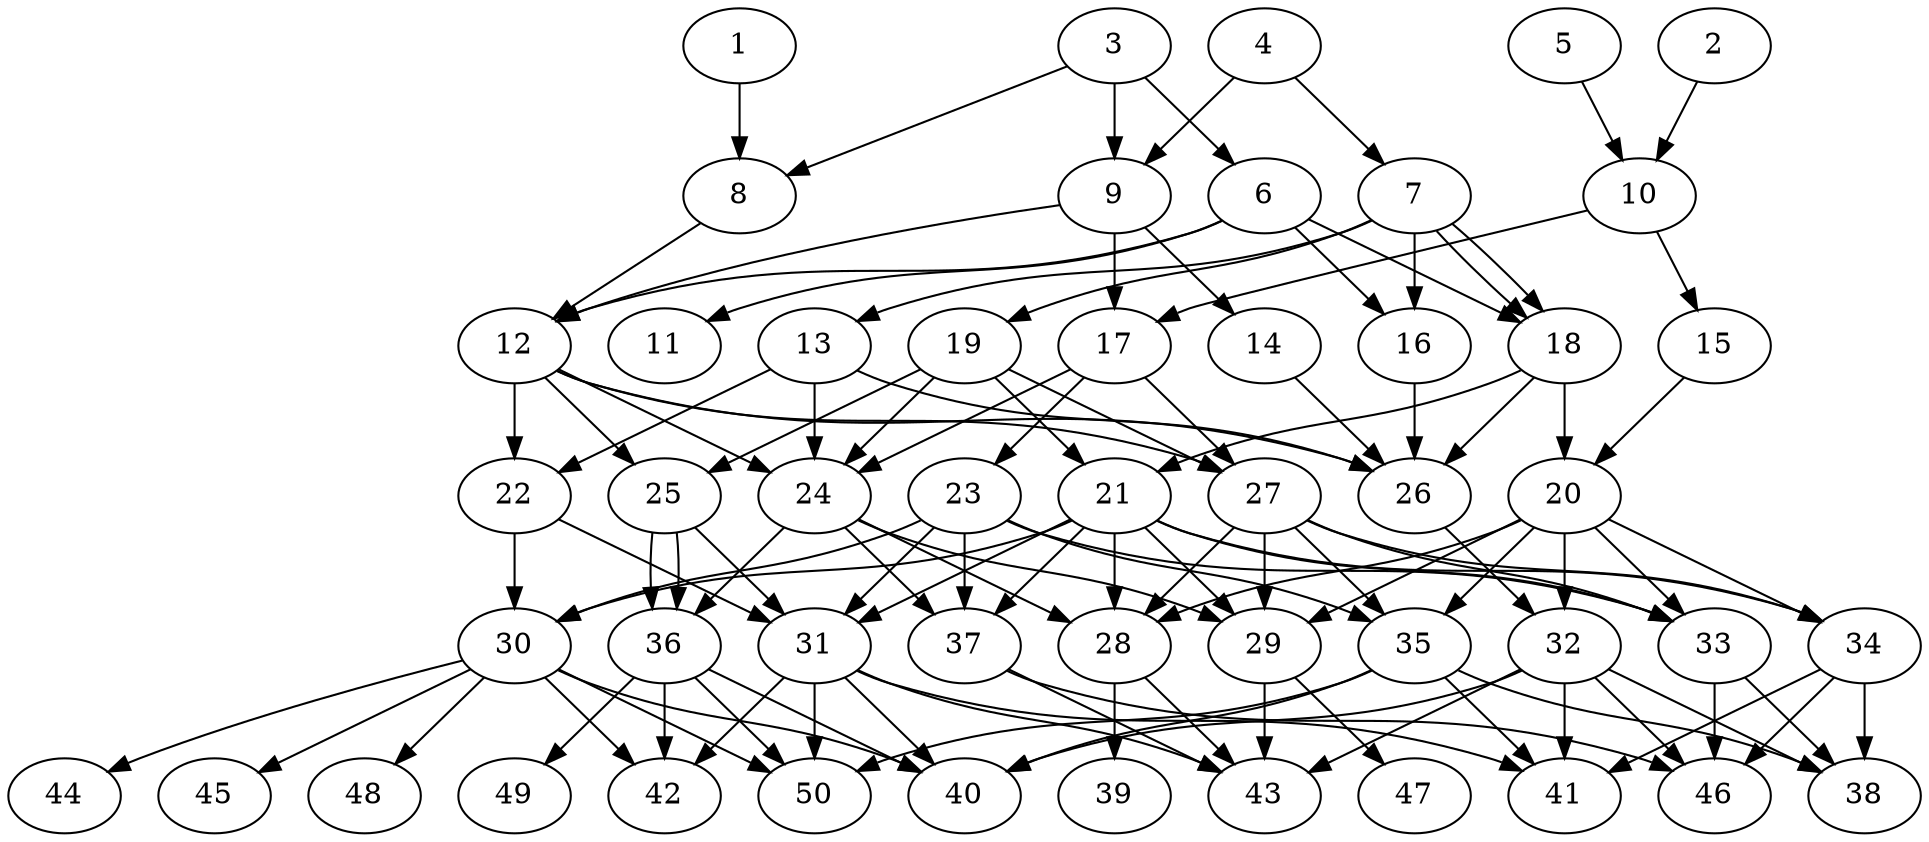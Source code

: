 // DAG automatically generated by daggen at Tue Aug  6 16:32:29 2019
// ./daggen --dot -n 50 --ccr 0.3 --fat 0.6 --regular 0.5 --density 0.5 --mindata 5242880 --maxdata 52428800 
digraph G {
  1 [size="138250240", alpha="0.03", expect_size="41475072"] 
  1 -> 8 [size ="41475072"]
  2 [size="140004693", alpha="0.02", expect_size="42001408"] 
  2 -> 10 [size ="42001408"]
  3 [size="70010880", alpha="0.01", expect_size="21003264"] 
  3 -> 6 [size ="21003264"]
  3 -> 8 [size ="21003264"]
  3 -> 9 [size ="21003264"]
  4 [size="72362667", alpha="0.07", expect_size="21708800"] 
  4 -> 7 [size ="21708800"]
  4 -> 9 [size ="21708800"]
  5 [size="23722667", alpha="0.03", expect_size="7116800"] 
  5 -> 10 [size ="7116800"]
  6 [size="157685760", alpha="0.15", expect_size="47305728"] 
  6 -> 11 [size ="47305728"]
  6 -> 12 [size ="47305728"]
  6 -> 16 [size ="47305728"]
  6 -> 18 [size ="47305728"]
  7 [size="136615253", alpha="0.15", expect_size="40984576"] 
  7 -> 13 [size ="40984576"]
  7 -> 16 [size ="40984576"]
  7 -> 18 [size ="40984576"]
  7 -> 18 [size ="40984576"]
  7 -> 19 [size ="40984576"]
  8 [size="124009813", alpha="0.01", expect_size="37202944"] 
  8 -> 12 [size ="37202944"]
  9 [size="77612373", alpha="0.03", expect_size="23283712"] 
  9 -> 12 [size ="23283712"]
  9 -> 14 [size ="23283712"]
  9 -> 17 [size ="23283712"]
  10 [size="148408320", alpha="0.14", expect_size="44522496"] 
  10 -> 15 [size ="44522496"]
  10 -> 17 [size ="44522496"]
  11 [size="120023040", alpha="0.08", expect_size="36006912"] 
  12 [size="140352853", alpha="0.17", expect_size="42105856"] 
  12 -> 22 [size ="42105856"]
  12 -> 24 [size ="42105856"]
  12 -> 25 [size ="42105856"]
  12 -> 26 [size ="42105856"]
  12 -> 27 [size ="42105856"]
  13 [size="155419307", alpha="0.07", expect_size="46625792"] 
  13 -> 22 [size ="46625792"]
  13 -> 24 [size ="46625792"]
  13 -> 26 [size ="46625792"]
  14 [size="162781867", alpha="0.08", expect_size="48834560"] 
  14 -> 26 [size ="48834560"]
  15 [size="57736533", alpha="0.14", expect_size="17320960"] 
  15 -> 20 [size ="17320960"]
  16 [size="79073280", alpha="0.16", expect_size="23721984"] 
  16 -> 26 [size ="23721984"]
  17 [size="37758293", alpha="0.19", expect_size="11327488"] 
  17 -> 23 [size ="11327488"]
  17 -> 24 [size ="11327488"]
  17 -> 27 [size ="11327488"]
  18 [size="151797760", alpha="0.01", expect_size="45539328"] 
  18 -> 20 [size ="45539328"]
  18 -> 21 [size ="45539328"]
  18 -> 26 [size ="45539328"]
  19 [size="162942293", alpha="0.03", expect_size="48882688"] 
  19 -> 21 [size ="48882688"]
  19 -> 24 [size ="48882688"]
  19 -> 25 [size ="48882688"]
  19 -> 27 [size ="48882688"]
  20 [size="26180267", alpha="0.11", expect_size="7854080"] 
  20 -> 28 [size ="7854080"]
  20 -> 29 [size ="7854080"]
  20 -> 32 [size ="7854080"]
  20 -> 33 [size ="7854080"]
  20 -> 34 [size ="7854080"]
  20 -> 35 [size ="7854080"]
  21 [size="137386667", alpha="0.15", expect_size="41216000"] 
  21 -> 28 [size ="41216000"]
  21 -> 29 [size ="41216000"]
  21 -> 30 [size ="41216000"]
  21 -> 31 [size ="41216000"]
  21 -> 33 [size ="41216000"]
  21 -> 34 [size ="41216000"]
  21 -> 37 [size ="41216000"]
  22 [size="41915733", alpha="0.15", expect_size="12574720"] 
  22 -> 30 [size ="12574720"]
  22 -> 31 [size ="12574720"]
  23 [size="173520213", alpha="0.01", expect_size="52056064"] 
  23 -> 30 [size ="52056064"]
  23 -> 31 [size ="52056064"]
  23 -> 33 [size ="52056064"]
  23 -> 35 [size ="52056064"]
  23 -> 37 [size ="52056064"]
  24 [size="70253227", alpha="0.14", expect_size="21075968"] 
  24 -> 28 [size ="21075968"]
  24 -> 29 [size ="21075968"]
  24 -> 36 [size ="21075968"]
  24 -> 37 [size ="21075968"]
  25 [size="134341973", alpha="0.07", expect_size="40302592"] 
  25 -> 31 [size ="40302592"]
  25 -> 36 [size ="40302592"]
  25 -> 36 [size ="40302592"]
  26 [size="89374720", alpha="0.19", expect_size="26812416"] 
  26 -> 32 [size ="26812416"]
  27 [size="58978987", alpha="0.06", expect_size="17693696"] 
  27 -> 28 [size ="17693696"]
  27 -> 29 [size ="17693696"]
  27 -> 33 [size ="17693696"]
  27 -> 34 [size ="17693696"]
  27 -> 35 [size ="17693696"]
  28 [size="50356907", alpha="0.06", expect_size="15107072"] 
  28 -> 39 [size ="15107072"]
  28 -> 43 [size ="15107072"]
  29 [size="55381333", alpha="0.14", expect_size="16614400"] 
  29 -> 43 [size ="16614400"]
  29 -> 47 [size ="16614400"]
  30 [size="79281493", alpha="0.19", expect_size="23784448"] 
  30 -> 40 [size ="23784448"]
  30 -> 42 [size ="23784448"]
  30 -> 44 [size ="23784448"]
  30 -> 45 [size ="23784448"]
  30 -> 48 [size ="23784448"]
  30 -> 50 [size ="23784448"]
  31 [size="169437867", alpha="0.17", expect_size="50831360"] 
  31 -> 40 [size ="50831360"]
  31 -> 41 [size ="50831360"]
  31 -> 42 [size ="50831360"]
  31 -> 43 [size ="50831360"]
  31 -> 50 [size ="50831360"]
  32 [size="132051627", alpha="0.10", expect_size="39615488"] 
  32 -> 38 [size ="39615488"]
  32 -> 40 [size ="39615488"]
  32 -> 41 [size ="39615488"]
  32 -> 43 [size ="39615488"]
  32 -> 46 [size ="39615488"]
  33 [size="89654613", alpha="0.01", expect_size="26896384"] 
  33 -> 38 [size ="26896384"]
  33 -> 46 [size ="26896384"]
  34 [size="94781440", alpha="0.10", expect_size="28434432"] 
  34 -> 38 [size ="28434432"]
  34 -> 41 [size ="28434432"]
  34 -> 46 [size ="28434432"]
  35 [size="45035520", alpha="0.04", expect_size="13510656"] 
  35 -> 38 [size ="13510656"]
  35 -> 40 [size ="13510656"]
  35 -> 41 [size ="13510656"]
  35 -> 50 [size ="13510656"]
  36 [size="103949653", alpha="0.07", expect_size="31184896"] 
  36 -> 40 [size ="31184896"]
  36 -> 42 [size ="31184896"]
  36 -> 49 [size ="31184896"]
  36 -> 50 [size ="31184896"]
  37 [size="97170773", alpha="0.12", expect_size="29151232"] 
  37 -> 43 [size ="29151232"]
  37 -> 46 [size ="29151232"]
  38 [size="143831040", alpha="0.14", expect_size="43149312"] 
  39 [size="35898027", alpha="0.14", expect_size="10769408"] 
  40 [size="148084053", alpha="0.16", expect_size="44425216"] 
  41 [size="139458560", alpha="0.12", expect_size="41837568"] 
  42 [size="112568320", alpha="0.12", expect_size="33770496"] 
  43 [size="33010347", alpha="0.12", expect_size="9903104"] 
  44 [size="38724267", alpha="0.18", expect_size="11617280"] 
  45 [size="117736107", alpha="0.20", expect_size="35320832"] 
  46 [size="153019733", alpha="0.10", expect_size="45905920"] 
  47 [size="48882347", alpha="0.06", expect_size="14664704"] 
  48 [size="140189013", alpha="0.06", expect_size="42056704"] 
  49 [size="89395200", alpha="0.10", expect_size="26818560"] 
  50 [size="41973760", alpha="0.03", expect_size="12592128"] 
}
